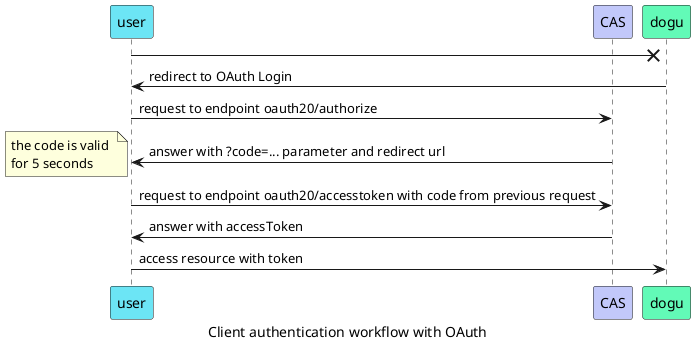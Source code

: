 @startuml
participant "user" as ClientDogu #6CE5F5
participant "CAS" as CAS #C2C8FA
participant "dogu" as resource #62FAB7

ClientDogu ->x resource
resource -> ClientDogu : redirect to OAuth Login
ClientDogu -> CAS : request to endpoint oauth20/authorize
CAS -> ClientDogu : answer with ?code=... parameter and redirect url
note left: the code is valid \nfor 5 seconds
ClientDogu -> CAS : request to endpoint oauth20/accesstoken with code from previous request
CAS -> ClientDogu : answer with accessToken
ClientDogu -> resource : access resource with token

caption Client authentication workflow with OAuth
@enduml